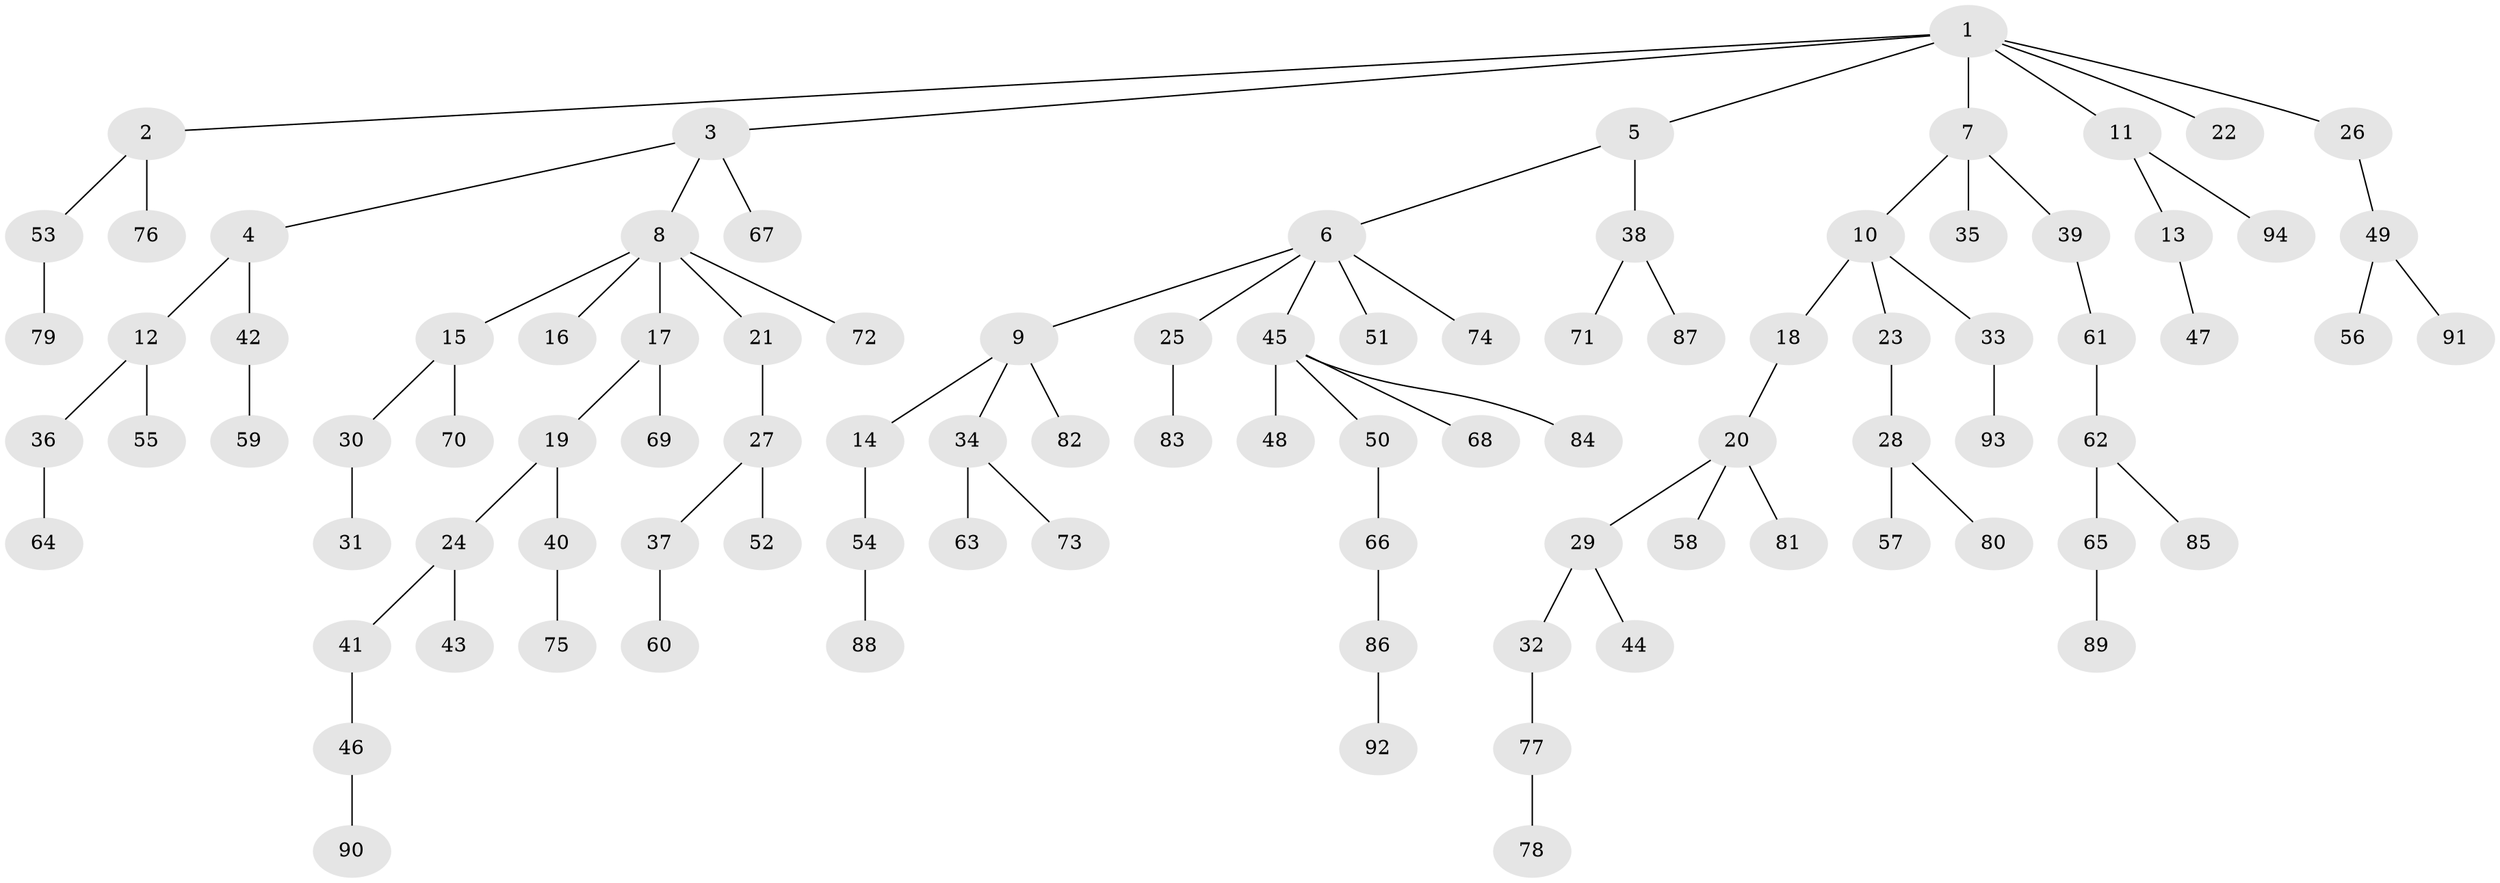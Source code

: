 // coarse degree distribution, {6: 0.016666666666666666, 2: 0.3, 3: 0.15, 4: 0.05, 5: 0.03333333333333333, 1: 0.45}
// Generated by graph-tools (version 1.1) at 2025/24/03/03/25 07:24:06]
// undirected, 94 vertices, 93 edges
graph export_dot {
graph [start="1"]
  node [color=gray90,style=filled];
  1;
  2;
  3;
  4;
  5;
  6;
  7;
  8;
  9;
  10;
  11;
  12;
  13;
  14;
  15;
  16;
  17;
  18;
  19;
  20;
  21;
  22;
  23;
  24;
  25;
  26;
  27;
  28;
  29;
  30;
  31;
  32;
  33;
  34;
  35;
  36;
  37;
  38;
  39;
  40;
  41;
  42;
  43;
  44;
  45;
  46;
  47;
  48;
  49;
  50;
  51;
  52;
  53;
  54;
  55;
  56;
  57;
  58;
  59;
  60;
  61;
  62;
  63;
  64;
  65;
  66;
  67;
  68;
  69;
  70;
  71;
  72;
  73;
  74;
  75;
  76;
  77;
  78;
  79;
  80;
  81;
  82;
  83;
  84;
  85;
  86;
  87;
  88;
  89;
  90;
  91;
  92;
  93;
  94;
  1 -- 2;
  1 -- 3;
  1 -- 5;
  1 -- 7;
  1 -- 11;
  1 -- 22;
  1 -- 26;
  2 -- 53;
  2 -- 76;
  3 -- 4;
  3 -- 8;
  3 -- 67;
  4 -- 12;
  4 -- 42;
  5 -- 6;
  5 -- 38;
  6 -- 9;
  6 -- 25;
  6 -- 45;
  6 -- 51;
  6 -- 74;
  7 -- 10;
  7 -- 35;
  7 -- 39;
  8 -- 15;
  8 -- 16;
  8 -- 17;
  8 -- 21;
  8 -- 72;
  9 -- 14;
  9 -- 34;
  9 -- 82;
  10 -- 18;
  10 -- 23;
  10 -- 33;
  11 -- 13;
  11 -- 94;
  12 -- 36;
  12 -- 55;
  13 -- 47;
  14 -- 54;
  15 -- 30;
  15 -- 70;
  17 -- 19;
  17 -- 69;
  18 -- 20;
  19 -- 24;
  19 -- 40;
  20 -- 29;
  20 -- 58;
  20 -- 81;
  21 -- 27;
  23 -- 28;
  24 -- 41;
  24 -- 43;
  25 -- 83;
  26 -- 49;
  27 -- 37;
  27 -- 52;
  28 -- 57;
  28 -- 80;
  29 -- 32;
  29 -- 44;
  30 -- 31;
  32 -- 77;
  33 -- 93;
  34 -- 63;
  34 -- 73;
  36 -- 64;
  37 -- 60;
  38 -- 71;
  38 -- 87;
  39 -- 61;
  40 -- 75;
  41 -- 46;
  42 -- 59;
  45 -- 48;
  45 -- 50;
  45 -- 68;
  45 -- 84;
  46 -- 90;
  49 -- 56;
  49 -- 91;
  50 -- 66;
  53 -- 79;
  54 -- 88;
  61 -- 62;
  62 -- 65;
  62 -- 85;
  65 -- 89;
  66 -- 86;
  77 -- 78;
  86 -- 92;
}
